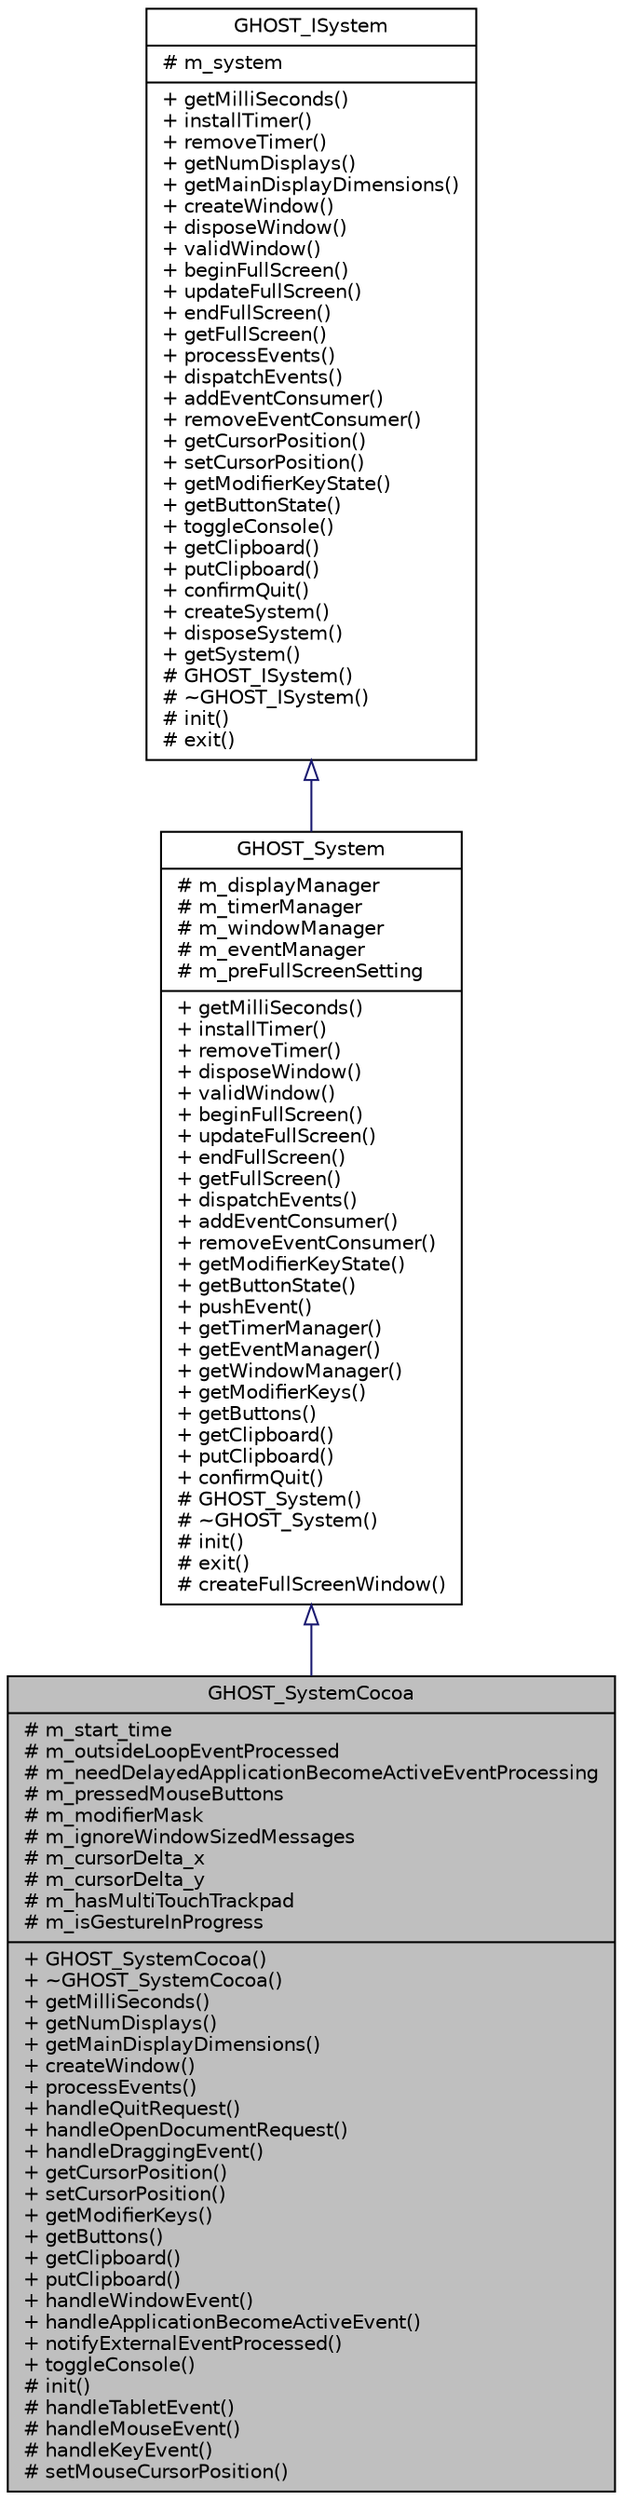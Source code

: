 digraph G
{
  edge [fontname="Helvetica",fontsize="10",labelfontname="Helvetica",labelfontsize="10"];
  node [fontname="Helvetica",fontsize="10",shape=record];
  Node1 [label="{GHOST_SystemCocoa\n|# m_start_time\l# m_outsideLoopEventProcessed\l# m_needDelayedApplicationBecomeActiveEventProcessing\l# m_pressedMouseButtons\l# m_modifierMask\l# m_ignoreWindowSizedMessages\l# m_cursorDelta_x\l# m_cursorDelta_y\l# m_hasMultiTouchTrackpad\l# m_isGestureInProgress\l|+ GHOST_SystemCocoa()\l+ ~GHOST_SystemCocoa()\l+ getMilliSeconds()\l+ getNumDisplays()\l+ getMainDisplayDimensions()\l+ createWindow()\l+ processEvents()\l+ handleQuitRequest()\l+ handleOpenDocumentRequest()\l+ handleDraggingEvent()\l+ getCursorPosition()\l+ setCursorPosition()\l+ getModifierKeys()\l+ getButtons()\l+ getClipboard()\l+ putClipboard()\l+ handleWindowEvent()\l+ handleApplicationBecomeActiveEvent()\l+ notifyExternalEventProcessed()\l+ toggleConsole()\l# init()\l# handleTabletEvent()\l# handleMouseEvent()\l# handleKeyEvent()\l# setMouseCursorPosition()\l}",height=0.2,width=0.4,color="black", fillcolor="grey75", style="filled" fontcolor="black"];
  Node2 -> Node1 [dir=back,color="midnightblue",fontsize="10",style="solid",arrowtail="empty",fontname="Helvetica"];
  Node2 [label="{GHOST_System\n|# m_displayManager\l# m_timerManager\l# m_windowManager\l# m_eventManager\l# m_preFullScreenSetting\l|+ getMilliSeconds()\l+ installTimer()\l+ removeTimer()\l+ disposeWindow()\l+ validWindow()\l+ beginFullScreen()\l+ updateFullScreen()\l+ endFullScreen()\l+ getFullScreen()\l+ dispatchEvents()\l+ addEventConsumer()\l+ removeEventConsumer()\l+ getModifierKeyState()\l+ getButtonState()\l+ pushEvent()\l+ getTimerManager()\l+ getEventManager()\l+ getWindowManager()\l+ getModifierKeys()\l+ getButtons()\l+ getClipboard()\l+ putClipboard()\l+ confirmQuit()\l# GHOST_System()\l# ~GHOST_System()\l# init()\l# exit()\l# createFullScreenWindow()\l}",height=0.2,width=0.4,color="black", fillcolor="white", style="filled",URL="$db/d6d/classGHOST__System.html"];
  Node3 -> Node2 [dir=back,color="midnightblue",fontsize="10",style="solid",arrowtail="empty",fontname="Helvetica"];
  Node3 [label="{GHOST_ISystem\n|# m_system\l|+ getMilliSeconds()\l+ installTimer()\l+ removeTimer()\l+ getNumDisplays()\l+ getMainDisplayDimensions()\l+ createWindow()\l+ disposeWindow()\l+ validWindow()\l+ beginFullScreen()\l+ updateFullScreen()\l+ endFullScreen()\l+ getFullScreen()\l+ processEvents()\l+ dispatchEvents()\l+ addEventConsumer()\l+ removeEventConsumer()\l+ getCursorPosition()\l+ setCursorPosition()\l+ getModifierKeyState()\l+ getButtonState()\l+ toggleConsole()\l+ getClipboard()\l+ putClipboard()\l+ confirmQuit()\l+ createSystem()\l+ disposeSystem()\l+ getSystem()\l# GHOST_ISystem()\l# ~GHOST_ISystem()\l# init()\l# exit()\l}",height=0.2,width=0.4,color="black", fillcolor="white", style="filled",URL="$d8/db3/classGHOST__ISystem.html"];
}

